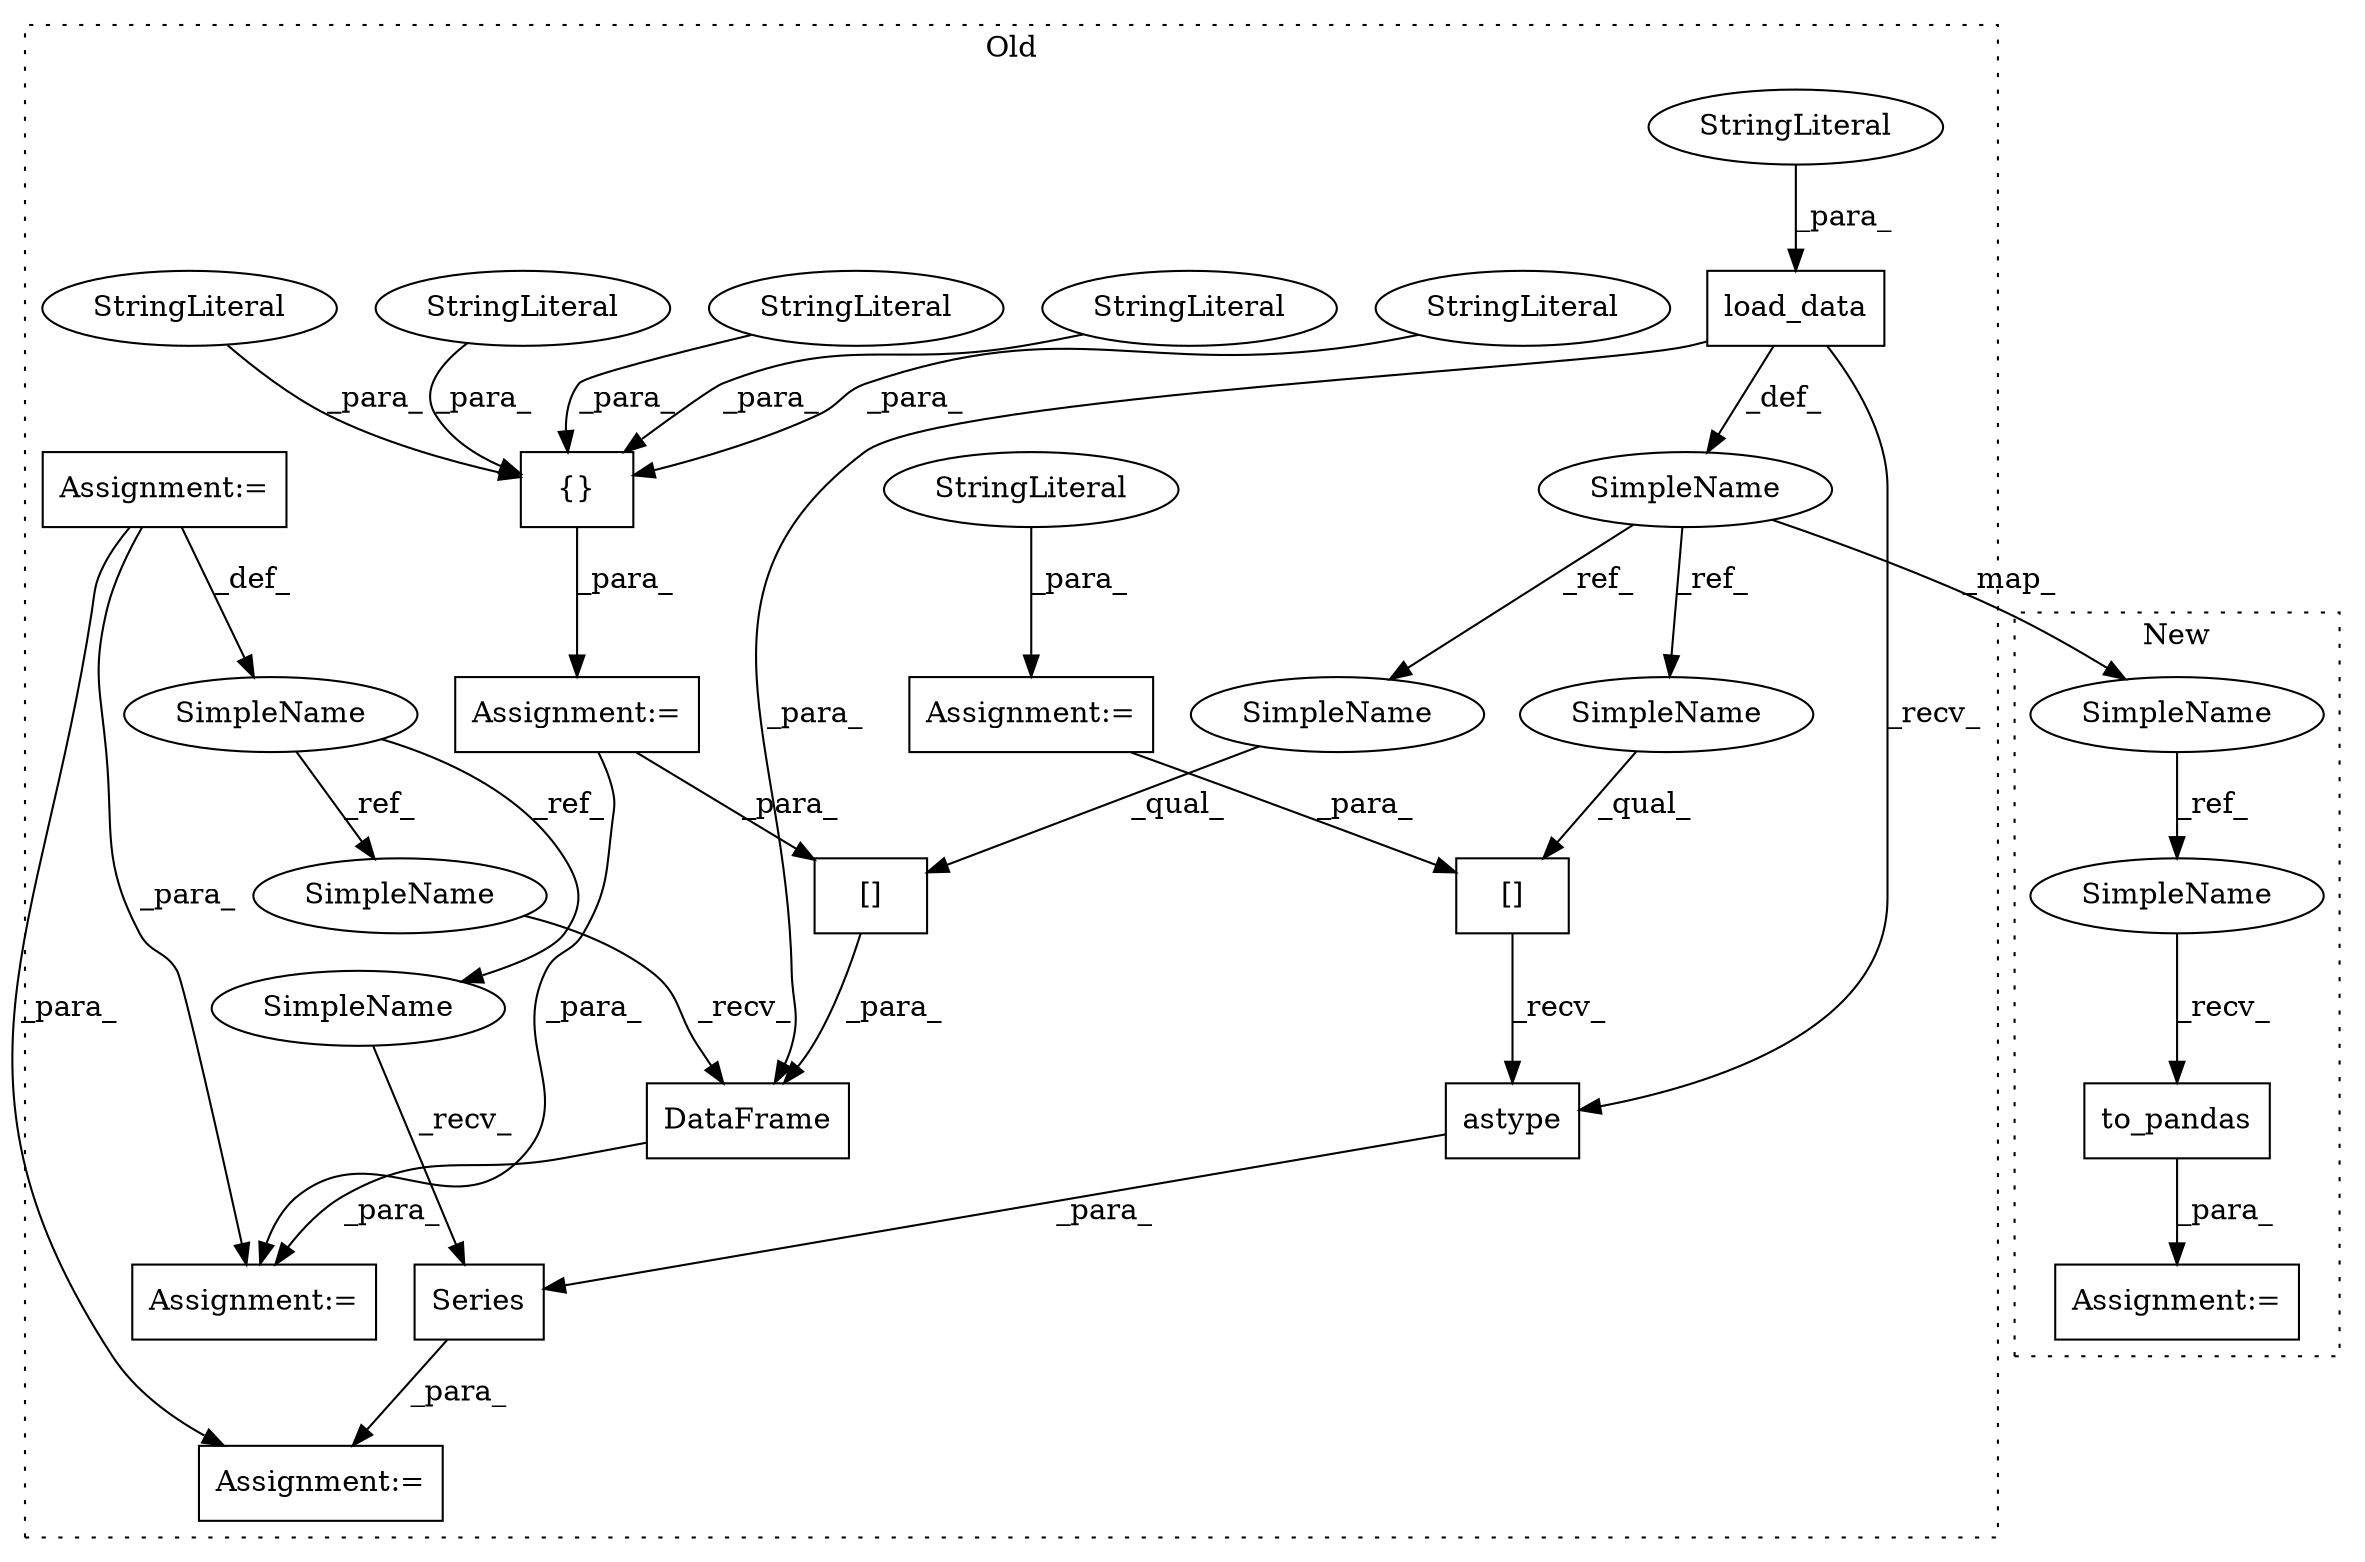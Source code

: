 digraph G {
subgraph cluster0 {
1 [label="load_data" a="32" s="2422,2440" l="10,1" shape="box"];
3 [label="[]" a="2" s="2653,2666" l="5,1" shape="box"];
5 [label="StringLiteral" a="45" s="2432" l="8" shape="ellipse"];
6 [label="[]" a="2" s="2686,2697" l="5,1" shape="box"];
7 [label="{}" a="4" s="2495,2631" l="1,1" shape="box"];
8 [label="DataFrame" a="32" s="2643,2667" l="10,1" shape="box"];
9 [label="StringLiteral" a="45" s="2589" l="14" shape="ellipse"];
10 [label="StringLiteral" a="45" s="2575" l="13" shape="ellipse"];
11 [label="StringLiteral" a="45" s="2496" l="22" shape="ellipse"];
12 [label="StringLiteral" a="45" s="2534" l="11" shape="ellipse"];
13 [label="Assignment:=" a="7" s="2285" l="2" shape="box"];
14 [label="Assignment:=" a="7" s="2482" l="1" shape="box"];
15 [label="Assignment:=" a="7" s="2639" l="1" shape="box"];
16 [label="StringLiteral" a="45" s="2558" l="16" shape="ellipse"];
17 [label="Series" a="32" s="2679,2712" l="7,1" shape="box"];
18 [label="SimpleName" a="42" s="2285" l="2" shape="ellipse"];
19 [label="Assignment:=" a="7" s="2675" l="1" shape="box"];
20 [label="Assignment:=" a="7" s="2453" l="1" shape="box"];
21 [label="StringLiteral" a="45" s="2454" l="14" shape="ellipse"];
22 [label="astype" a="32" s="2699,2711" l="7,1" shape="box"];
23 [label="SimpleName" a="42" s="2412" l="4" shape="ellipse"];
25 [label="SimpleName" a="42" s="2676" l="2" shape="ellipse"];
26 [label="SimpleName" a="42" s="2640" l="2" shape="ellipse"];
27 [label="SimpleName" a="42" s="2653" l="4" shape="ellipse"];
28 [label="SimpleName" a="42" s="2686" l="4" shape="ellipse"];
label = "Old";
style="dotted";
}
subgraph cluster1 {
2 [label="to_pandas" a="32" s="2418" l="11" shape="box"];
4 [label="Assignment:=" a="7" s="2411" l="2" shape="box"];
24 [label="SimpleName" a="42" s="2363" l="4" shape="ellipse"];
29 [label="SimpleName" a="42" s="2413" l="4" shape="ellipse"];
label = "New";
style="dotted";
}
1 -> 8 [label="_para_"];
1 -> 23 [label="_def_"];
1 -> 22 [label="_recv_"];
2 -> 4 [label="_para_"];
3 -> 8 [label="_para_"];
5 -> 1 [label="_para_"];
6 -> 22 [label="_recv_"];
7 -> 14 [label="_para_"];
8 -> 15 [label="_para_"];
9 -> 7 [label="_para_"];
10 -> 7 [label="_para_"];
11 -> 7 [label="_para_"];
12 -> 7 [label="_para_"];
13 -> 18 [label="_def_"];
13 -> 15 [label="_para_"];
13 -> 19 [label="_para_"];
14 -> 3 [label="_para_"];
14 -> 15 [label="_para_"];
16 -> 7 [label="_para_"];
17 -> 19 [label="_para_"];
18 -> 25 [label="_ref_"];
18 -> 26 [label="_ref_"];
20 -> 6 [label="_para_"];
21 -> 20 [label="_para_"];
22 -> 17 [label="_para_"];
23 -> 28 [label="_ref_"];
23 -> 27 [label="_ref_"];
23 -> 24 [label="_map_"];
24 -> 29 [label="_ref_"];
25 -> 17 [label="_recv_"];
26 -> 8 [label="_recv_"];
27 -> 3 [label="_qual_"];
28 -> 6 [label="_qual_"];
29 -> 2 [label="_recv_"];
}